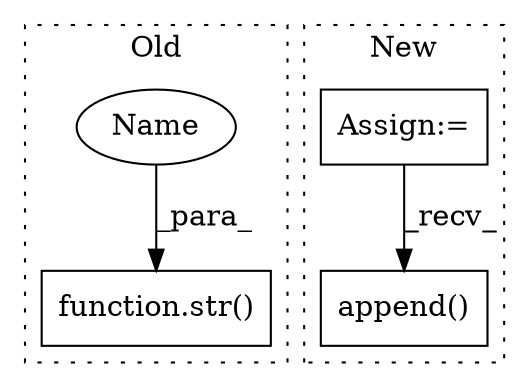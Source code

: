 digraph G {
subgraph cluster0 {
1 [label="function.str()" a="75" s="7314,7323" l="4,1" shape="box"];
4 [label="Name" a="87" s="7318" l="5" shape="ellipse"];
label = "Old";
style="dotted";
}
subgraph cluster1 {
2 [label="append()" a="75" s="10004,10273" l="28,1" shape="box"];
3 [label="Assign:=" a="68" s="9922" l="3" shape="box"];
label = "New";
style="dotted";
}
3 -> 2 [label="_recv_"];
4 -> 1 [label="_para_"];
}